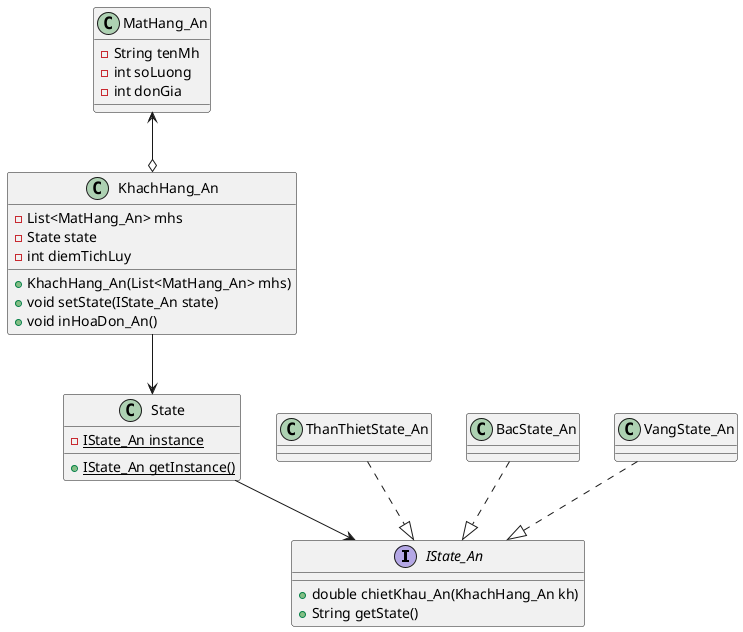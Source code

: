 @startuml
'https://plantuml.com/sequence-diagram

interface IState_An{
    + double chietKhau_An(KhachHang_An kh)
    + String getState()
}

class KhachHang_An{
    - List<MatHang_An> mhs
    - State state
    - int diemTichLuy
    + KhachHang_An(List<MatHang_An> mhs)
    + void setState(IState_An state)
    + void inHoaDon_An()
}

class State{
   - {static} IState_An instance
   + {static} IState_An getInstance()
}

class ThanThietState_An

class BacState_An

class VangState_An

class MatHang_An{
    - String tenMh
    - int soLuong
    - int donGia
}

ThanThietState_An ..|> IState_An
VangState_An ..|> IState_An
BacState_An ..|> IState_An
KhachHang_An --> State
State --> IState_An
MatHang_An <--o KhachHang_An

@enduml
